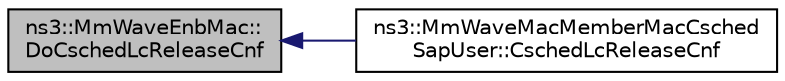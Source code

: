 digraph "ns3::MmWaveEnbMac::DoCschedLcReleaseCnf"
{
  edge [fontname="Helvetica",fontsize="10",labelfontname="Helvetica",labelfontsize="10"];
  node [fontname="Helvetica",fontsize="10",shape=record];
  rankdir="LR";
  Node1 [label="ns3::MmWaveEnbMac::\lDoCschedLcReleaseCnf",height=0.2,width=0.4,color="black", fillcolor="grey75", style="filled", fontcolor="black"];
  Node1 -> Node2 [dir="back",color="midnightblue",fontsize="10",style="solid"];
  Node2 [label="ns3::MmWaveMacMemberMacCsched\lSapUser::CschedLcReleaseCnf",height=0.2,width=0.4,color="black", fillcolor="white", style="filled",URL="$d0/d50/classns3_1_1MmWaveMacMemberMacCschedSapUser.html#aae838fc3944b9977afadab8f86acfde8"];
}
